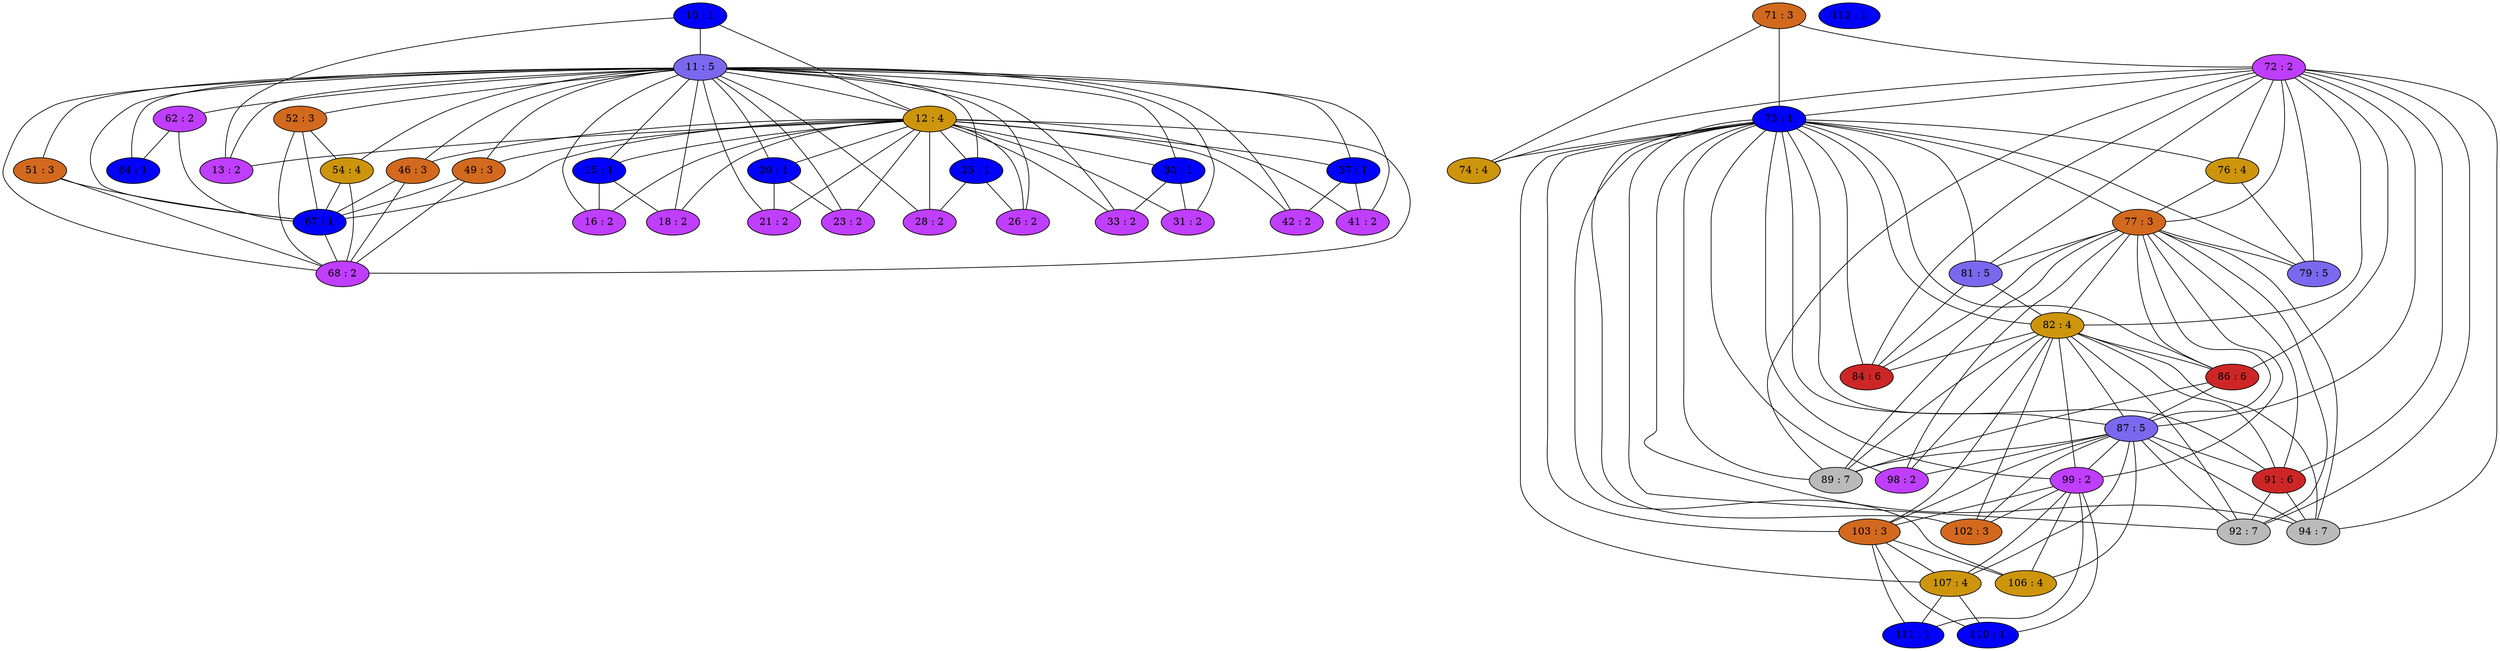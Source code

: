 strict graph {
10[label="10 : 1" style=filled fillcolor="blue1"];
10 -- 11
10 -- 12
10 -- 13
11[label="11 : 5" style=filled fillcolor="mediumslateblue"];
11 -- 64
11 -- 67
11 -- 68
11 -- 10
11 -- 12
11 -- 13
11 -- 15
11 -- 16
11 -- 18
11 -- 20
11 -- 21
11 -- 23
11 -- 25
11 -- 26
11 -- 28
11 -- 30
11 -- 31
11 -- 33
11 -- 37
11 -- 41
11 -- 42
11 -- 46
11 -- 49
11 -- 51
11 -- 52
11 -- 54
11 -- 62
12[label="12 : 4" style=filled fillcolor="darkgoldenrod3"];
12 -- 33
12 -- 67
12 -- 68
12 -- 37
12 -- 41
12 -- 42
12 -- 10
12 -- 11
12 -- 13
12 -- 46
12 -- 15
12 -- 16
12 -- 49
12 -- 18
12 -- 20
12 -- 21
12 -- 23
12 -- 25
12 -- 26
12 -- 28
12 -- 30
12 -- 31
13[label="13 : 2" style=filled fillcolor="darkorchid1"];
13 -- 10
13 -- 11
13 -- 12
15[label="15 : 1" style=filled fillcolor="blue1"];
15 -- 16
15 -- 18
15 -- 11
15 -- 12
16[label="16 : 2" style=filled fillcolor="darkorchid1"];
16 -- 11
16 -- 12
16 -- 15
18[label="18 : 2" style=filled fillcolor="darkorchid1"];
18 -- 11
18 -- 12
18 -- 15
20[label="20 : 1" style=filled fillcolor="blue1"];
20 -- 21
20 -- 23
20 -- 11
20 -- 12
21[label="21 : 2" style=filled fillcolor="darkorchid1"];
21 -- 20
21 -- 11
21 -- 12
23[label="23 : 2" style=filled fillcolor="darkorchid1"];
23 -- 20
23 -- 11
23 -- 12
25[label="25 : 1" style=filled fillcolor="blue1"];
25 -- 26
25 -- 11
25 -- 28
25 -- 12
26[label="26 : 2" style=filled fillcolor="darkorchid1"];
26 -- 25
26 -- 11
26 -- 12
28[label="28 : 2" style=filled fillcolor="darkorchid1"];
28 -- 25
28 -- 11
28 -- 12
30[label="30 : 1" style=filled fillcolor="blue1"];
30 -- 33
30 -- 11
30 -- 12
30 -- 31
31[label="31 : 2" style=filled fillcolor="darkorchid1"];
31 -- 11
31 -- 12
31 -- 30
33[label="33 : 2" style=filled fillcolor="darkorchid1"];
33 -- 11
33 -- 12
33 -- 30
37[label="37 : 1" style=filled fillcolor="blue1"];
37 -- 41
37 -- 42
37 -- 11
37 -- 12
41[label="41 : 2" style=filled fillcolor="darkorchid1"];
41 -- 37
41 -- 11
41 -- 12
42[label="42 : 2" style=filled fillcolor="darkorchid1"];
42 -- 37
42 -- 11
42 -- 12
46[label="46 : 3" style=filled fillcolor="chocolate"];
46 -- 67
46 -- 68
46 -- 11
46 -- 12
49[label="49 : 3" style=filled fillcolor="chocolate"];
49 -- 67
49 -- 68
49 -- 11
49 -- 12
51[label="51 : 3" style=filled fillcolor="chocolate"];
51 -- 67
51 -- 68
51 -- 11
52[label="52 : 3" style=filled fillcolor="chocolate"];
52 -- 67
52 -- 68
52 -- 54
52 -- 11
54[label="54 : 4" style=filled fillcolor="darkgoldenrod3"];
54 -- 67
54 -- 68
54 -- 52
54 -- 11
62[label="62 : 2" style=filled fillcolor="darkorchid1"];
62 -- 64
62 -- 67
62 -- 11
64[label="64 : 1" style=filled fillcolor="blue1"];
64 -- 11
64 -- 62
67[label="67 : 1" style=filled fillcolor="blue1"];
67 -- 49
67 -- 51
67 -- 68
67 -- 52
67 -- 54
67 -- 11
67 -- 12
67 -- 62
67 -- 46
68[label="68 : 2" style=filled fillcolor="darkorchid1"];
68 -- 49
68 -- 67
68 -- 51
68 -- 52
68 -- 54
68 -- 11
68 -- 12
68 -- 46
71[label="71 : 3" style=filled fillcolor="chocolate"];
71 -- 72
71 -- 73
71 -- 74
72[label="72 : 2" style=filled fillcolor="darkorchid1"];
72 -- 71
72 -- 73
72 -- 74
72 -- 76
72 -- 77
72 -- 79
72 -- 81
72 -- 82
72 -- 84
72 -- 86
72 -- 87
72 -- 89
72 -- 91
72 -- 92
72 -- 94
73[label="73 : 1" style=filled fillcolor="blue1"];
73 -- 98
73 -- 99
73 -- 102
73 -- 103
73 -- 71
73 -- 72
73 -- 106
73 -- 74
73 -- 107
73 -- 76
73 -- 77
73 -- 79
73 -- 81
73 -- 82
73 -- 84
73 -- 86
73 -- 87
73 -- 89
73 -- 91
73 -- 92
73 -- 94
74[label="74 : 4" style=filled fillcolor="darkgoldenrod3"];
74 -- 71
74 -- 72
74 -- 73
76[label="76 : 4" style=filled fillcolor="darkgoldenrod3"];
76 -- 72
76 -- 73
76 -- 77
76 -- 79
77[label="77 : 3" style=filled fillcolor="chocolate"];
77 -- 98
77 -- 99
77 -- 72
77 -- 73
77 -- 76
77 -- 79
77 -- 81
77 -- 82
77 -- 84
77 -- 86
77 -- 87
77 -- 89
77 -- 91
77 -- 92
77 -- 94
79[label="79 : 5" style=filled fillcolor="mediumslateblue"];
79 -- 72
79 -- 73
79 -- 76
79 -- 77
81[label="81 : 5" style=filled fillcolor="mediumslateblue"];
81 -- 82
81 -- 84
81 -- 72
81 -- 73
81 -- 77
82[label="82 : 4" style=filled fillcolor="darkgoldenrod3"];
82 -- 98
82 -- 99
82 -- 102
82 -- 103
82 -- 72
82 -- 73
82 -- 77
82 -- 81
82 -- 84
82 -- 86
82 -- 87
82 -- 89
82 -- 91
82 -- 92
82 -- 94
84[label="84 : 6" style=filled fillcolor="firebrick3"];
84 -- 81
84 -- 82
84 -- 72
84 -- 73
84 -- 77
86[label="86 : 6" style=filled fillcolor="firebrick3"];
86 -- 82
86 -- 87
86 -- 72
86 -- 89
86 -- 73
86 -- 77
87[label="87 : 5" style=filled fillcolor="mediumslateblue"];
87 -- 98
87 -- 99
87 -- 102
87 -- 103
87 -- 72
87 -- 73
87 -- 106
87 -- 107
87 -- 77
87 -- 82
87 -- 86
87 -- 89
87 -- 91
87 -- 92
87 -- 94
89[label="89 : 7" style=filled fillcolor="gray73"];
89 -- 82
89 -- 86
89 -- 87
89 -- 72
89 -- 73
89 -- 77
91[label="91 : 6" style=filled fillcolor="firebrick3"];
91 -- 82
91 -- 87
91 -- 72
91 -- 73
91 -- 92
91 -- 77
91 -- 94
92[label="92 : 7" style=filled fillcolor="gray73"];
92 -- 82
92 -- 87
92 -- 72
92 -- 73
92 -- 91
92 -- 77
94[label="94 : 7" style=filled fillcolor="gray73"];
94 -- 82
94 -- 87
94 -- 72
94 -- 73
94 -- 91
94 -- 77
98[label="98 : 2" style=filled fillcolor="darkorchid1"];
98 -- 82
98 -- 87
98 -- 73
98 -- 77
99[label="99 : 2" style=filled fillcolor="darkorchid1"];
99 -- 82
99 -- 102
99 -- 103
99 -- 87
99 -- 73
99 -- 106
99 -- 107
99 -- 77
99 -- 110
99 -- 111
102[label="102 : 3" style=filled fillcolor="chocolate"];
102 -- 82
102 -- 99
102 -- 87
102 -- 73
103[label="103 : 3" style=filled fillcolor="chocolate"];
103 -- 82
103 -- 99
103 -- 87
103 -- 73
103 -- 106
103 -- 107
103 -- 110
103 -- 111
106[label="106 : 4" style=filled fillcolor="darkgoldenrod3"];
106 -- 99
106 -- 103
106 -- 87
106 -- 73
107[label="107 : 4" style=filled fillcolor="darkgoldenrod3"];
107 -- 99
107 -- 103
107 -- 87
107 -- 73
107 -- 110
107 -- 111
110[label="110 : 1" style=filled fillcolor="blue1"];
110 -- 99
110 -- 103
110 -- 107
111[label="111 : 1" style=filled fillcolor="blue1"];
111 -- 99
111 -- 103
111 -- 107
112[label="112 : 1" style=filled fillcolor="blue1"];
}